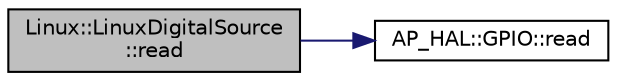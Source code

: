 digraph "Linux::LinuxDigitalSource::read"
{
 // INTERACTIVE_SVG=YES
  edge [fontname="Helvetica",fontsize="10",labelfontname="Helvetica",labelfontsize="10"];
  node [fontname="Helvetica",fontsize="10",shape=record];
  rankdir="LR";
  Node1 [label="Linux::LinuxDigitalSource\l::read",height=0.2,width=0.4,color="black", fillcolor="grey75", style="filled" fontcolor="black"];
  Node1 -> Node2 [color="midnightblue",fontsize="10",style="solid",fontname="Helvetica"];
  Node2 [label="AP_HAL::GPIO::read",height=0.2,width=0.4,color="black", fillcolor="white", style="filled",URL="$classAP__HAL_1_1GPIO.html#a453e2829832c783a5337849218390efc"];
}

